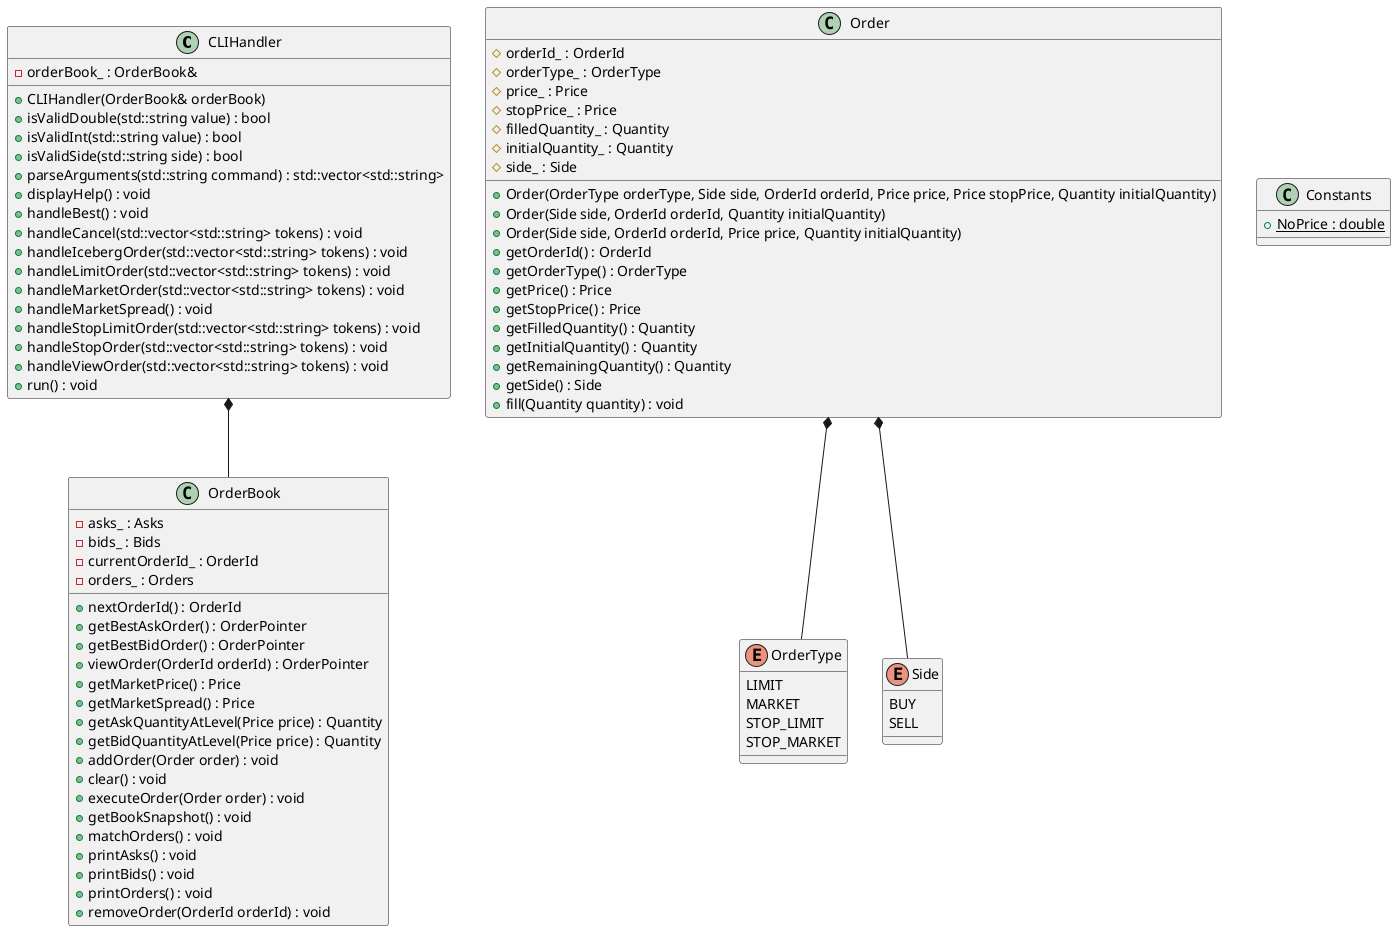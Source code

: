 @startuml





/' Objects '/

class CLIHandler {
	+CLIHandler(OrderBook& orderBook)
	-orderBook_ : OrderBook&
	+isValidDouble(std::string value) : bool
	+isValidInt(std::string value) : bool
	+isValidSide(std::string side) : bool
	+parseArguments(std::string command) : std::vector<std::string>
	+displayHelp() : void
	+handleBest() : void
	+handleCancel(std::vector<std::string> tokens) : void
	+handleIcebergOrder(std::vector<std::string> tokens) : void
	+handleLimitOrder(std::vector<std::string> tokens) : void
	+handleMarketOrder(std::vector<std::string> tokens) : void
	+handleMarketSpread() : void
	+handleStopLimitOrder(std::vector<std::string> tokens) : void
	+handleStopOrder(std::vector<std::string> tokens) : void
	+handleViewOrder(std::vector<std::string> tokens) : void
	+run() : void
}


class Order {
	+Order(OrderType orderType, Side side, OrderId orderId, Price price, Price stopPrice, Quantity initialQuantity)
	+Order(Side side, OrderId orderId, Quantity initialQuantity)
	+Order(Side side, OrderId orderId, Price price, Quantity initialQuantity)
	+getOrderId() : OrderId
	#orderId_ : OrderId
	+getOrderType() : OrderType
	#orderType_ : OrderType
	+getPrice() : Price
	+getStopPrice() : Price
	#price_ : Price
	#stopPrice_ : Price
	#filledQuantity_ : Quantity
	+getFilledQuantity() : Quantity
	+getInitialQuantity() : Quantity
	+getRemainingQuantity() : Quantity
	#initialQuantity_ : Quantity
	+getSide() : Side
	#side_ : Side
	+fill(Quantity quantity) : void
}


class OrderBook {
	-asks_ : Asks
	-bids_ : Bids
	-currentOrderId_ : OrderId
	+nextOrderId() : OrderId
	+getBestAskOrder() : OrderPointer
	+getBestBidOrder() : OrderPointer
	+viewOrder(OrderId orderId) : OrderPointer
	-orders_ : Orders
	+getMarketPrice() : Price
	+getMarketSpread() : Price
	+getAskQuantityAtLevel(Price price) : Quantity
	+getBidQuantityAtLevel(Price price) : Quantity
	+addOrder(Order order) : void
	+clear() : void
	+executeOrder(Order order) : void
	+getBookSnapshot() : void
	+matchOrders() : void
	+printAsks() : void
	+printBids() : void
	+printOrders() : void
	+removeOrder(OrderId orderId) : void
}


enum OrderType {
	LIMIT
	MARKET
	STOP_LIMIT
	STOP_MARKET
}


enum Side {
	BUY
	SELL
}


class Constants {
	+{static} NoPrice : double
}





/' Inheritance relationships '/




/' Aggregation relationships '/

CLIHandler *-- OrderBook


Order *-- OrderType


Order *-- Side






/' Nested objects '/



@enduml
